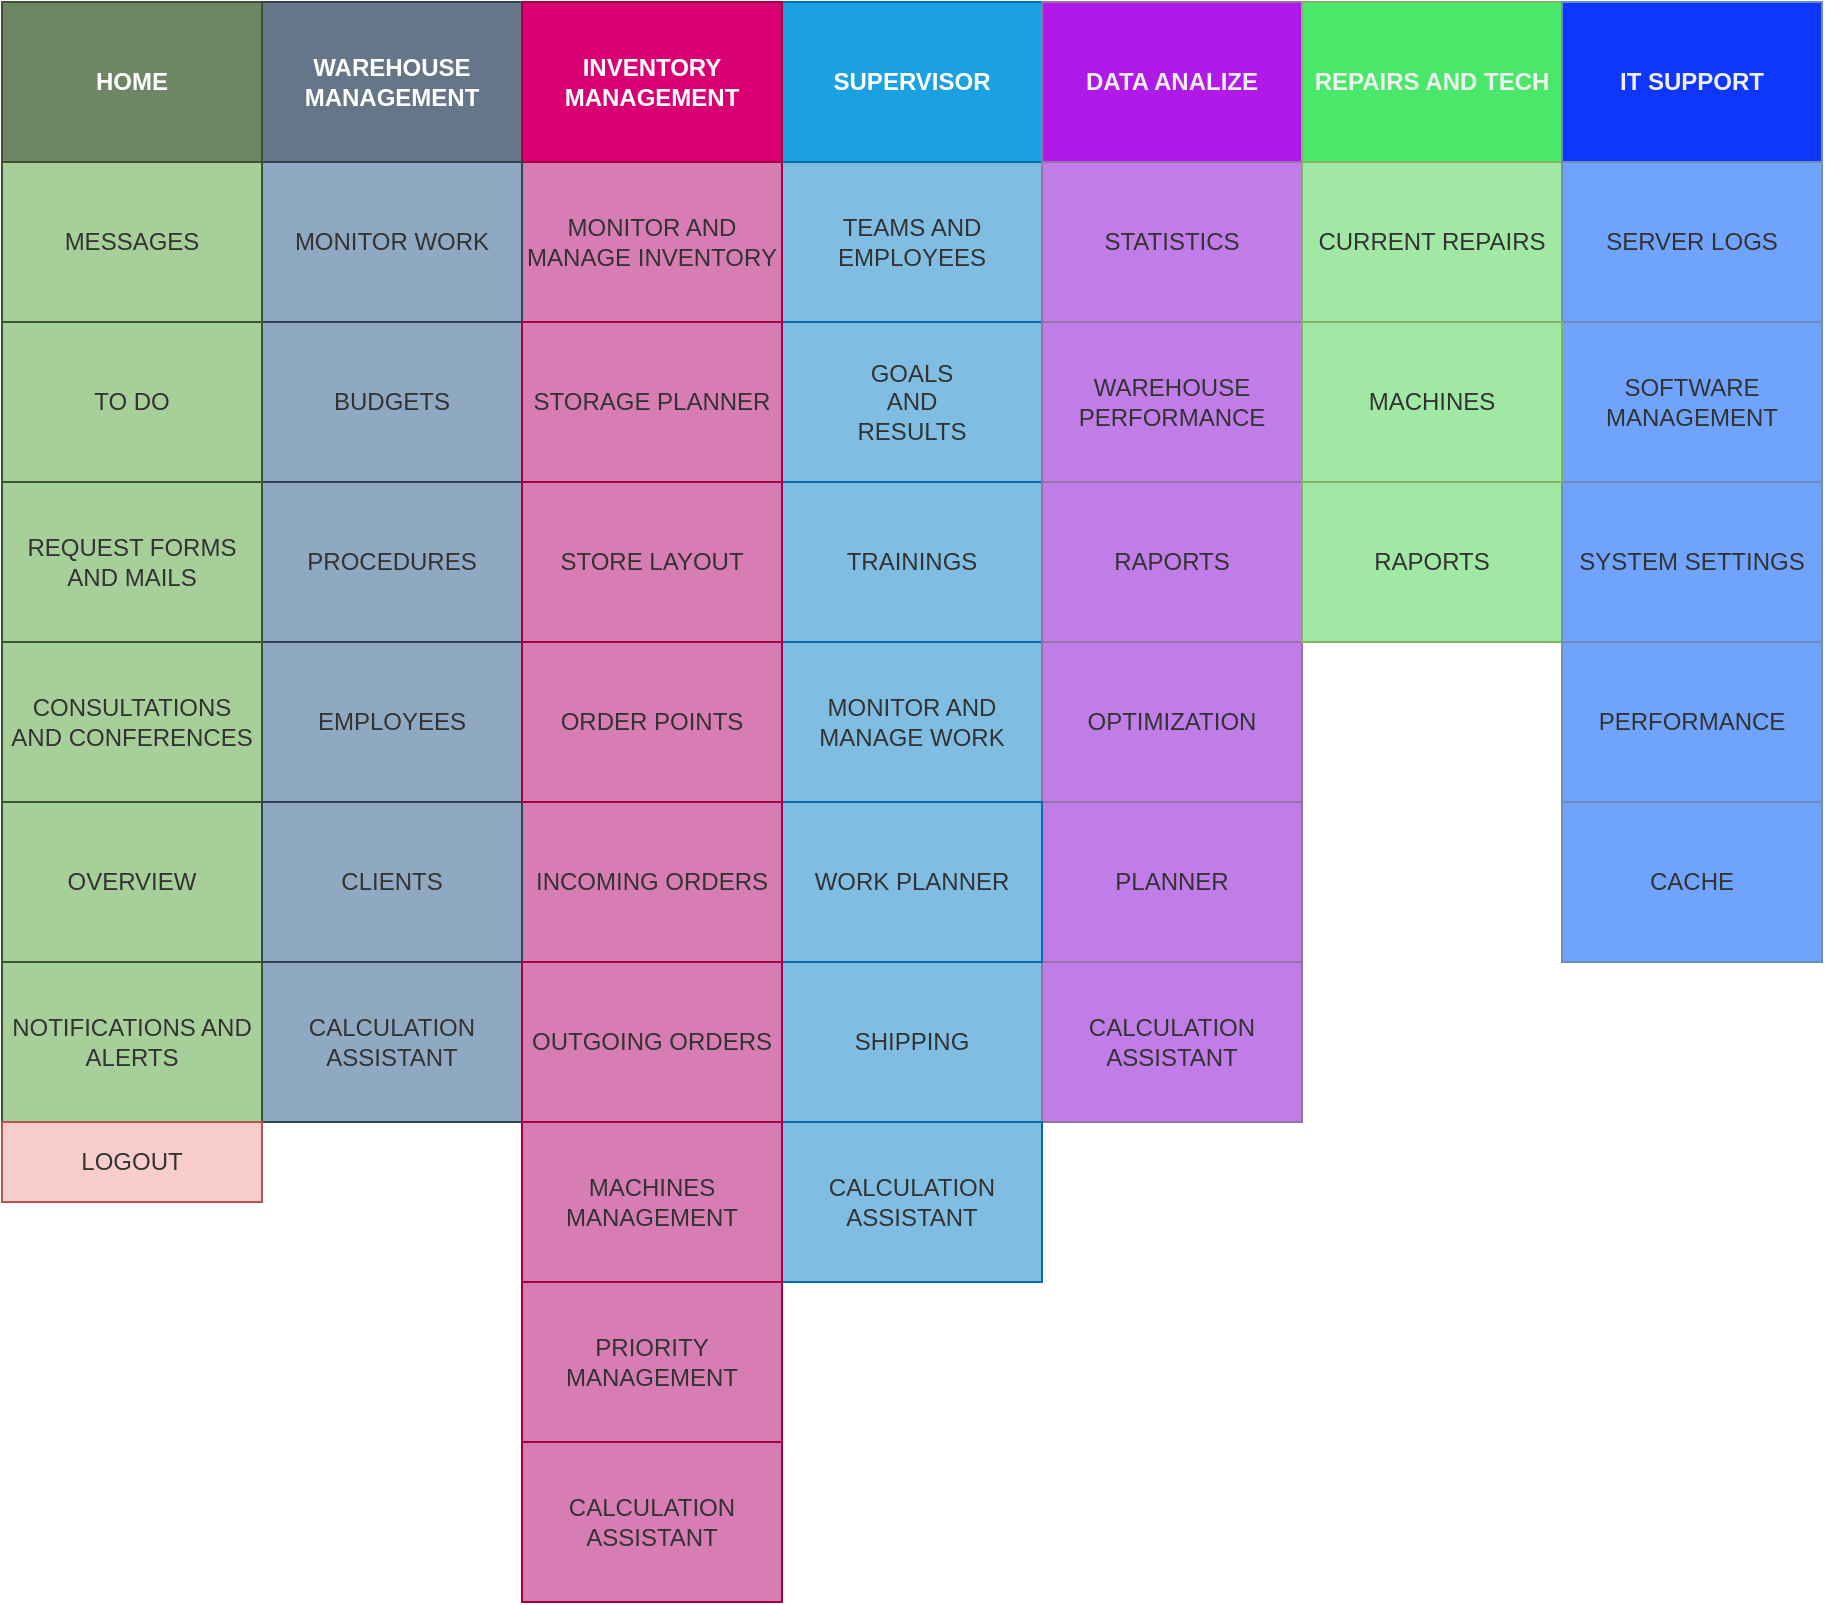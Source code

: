 <mxfile version="21.1.4" type="device">
  <diagram name="Strona-1" id="Z6dqmSQ4SwGNO2kAUOXz">
    <mxGraphModel dx="2415" dy="886" grid="1" gridSize="10" guides="1" tooltips="1" connect="1" arrows="1" fold="1" page="1" pageScale="1" pageWidth="827" pageHeight="1169" math="0" shadow="0">
      <root>
        <mxCell id="0" />
        <mxCell id="1" parent="0" />
        <mxCell id="xpy0een2M9rQcfn5cOEc-4" value="WAREHOUSE&lt;br&gt;MANAGEMENT" style="rounded=0;whiteSpace=wrap;html=1;fontStyle=1;fillColor=#647687;fontColor=#ffffff;strokeColor=#314354;" vertex="1" parent="1">
          <mxGeometry x="40" y="40" width="130" height="80" as="geometry" />
        </mxCell>
        <mxCell id="xpy0een2M9rQcfn5cOEc-5" value="SUPERVISOR" style="rounded=0;whiteSpace=wrap;html=1;fontStyle=1;fillColor=#1ba1e2;fontColor=#ffffff;strokeColor=#006EAF;" vertex="1" parent="1">
          <mxGeometry x="300" y="40" width="130" height="80" as="geometry" />
        </mxCell>
        <mxCell id="xpy0een2M9rQcfn5cOEc-6" value="TEAMS AND EMPLOYEES" style="rounded=0;whiteSpace=wrap;html=1;fillColor=#7FBEE2;fontColor=#333333;strokeColor=#006EAF;" vertex="1" parent="1">
          <mxGeometry x="300" y="120" width="130" height="80" as="geometry" />
        </mxCell>
        <mxCell id="xpy0een2M9rQcfn5cOEc-7" value="BUDGETS" style="rounded=0;whiteSpace=wrap;html=1;fontColor=#333333;fillColor=#90A9C2;strokeColor=#314354;" vertex="1" parent="1">
          <mxGeometry x="40" y="200" width="130" height="80" as="geometry" />
        </mxCell>
        <mxCell id="xpy0een2M9rQcfn5cOEc-8" value="INVENTORY MANAGEMENT" style="rounded=0;whiteSpace=wrap;html=1;fontStyle=1;fillColor=#d80073;fontColor=#ffffff;strokeColor=#A50040;" vertex="1" parent="1">
          <mxGeometry x="170" y="40" width="130" height="80" as="geometry" />
        </mxCell>
        <mxCell id="xpy0een2M9rQcfn5cOEc-9" value="&lt;div&gt;GOALS &lt;br&gt;&lt;/div&gt;&lt;div&gt;AND &lt;br&gt;&lt;/div&gt;&lt;div&gt;RESULTS&lt;/div&gt;" style="rounded=0;whiteSpace=wrap;html=1;fillColor=#7FBEE2;fontColor=#333333;strokeColor=#006EAF;" vertex="1" parent="1">
          <mxGeometry x="300" y="200" width="130" height="80" as="geometry" />
        </mxCell>
        <mxCell id="xpy0een2M9rQcfn5cOEc-10" value="TRAININGS" style="rounded=0;whiteSpace=wrap;html=1;fillColor=#7FBEE2;fontColor=#333333;strokeColor=#006EAF;" vertex="1" parent="1">
          <mxGeometry x="300" y="280" width="130" height="80" as="geometry" />
        </mxCell>
        <mxCell id="xpy0een2M9rQcfn5cOEc-11" value="MONITOR AND MANAGE WORK" style="rounded=0;whiteSpace=wrap;html=1;fillColor=#7FBEE2;fontColor=#333333;strokeColor=#006EAF;" vertex="1" parent="1">
          <mxGeometry x="300" y="360" width="130" height="80" as="geometry" />
        </mxCell>
        <mxCell id="xpy0een2M9rQcfn5cOEc-12" value="DATA ANALIZE" style="rounded=0;whiteSpace=wrap;html=1;fontStyle=1;fillColor=#B019E7;strokeColor=#9673a6;fontColor=#F0F0F0;" vertex="1" parent="1">
          <mxGeometry x="430" y="40" width="130" height="80" as="geometry" />
        </mxCell>
        <mxCell id="xpy0een2M9rQcfn5cOEc-13" value="PROCEDURES" style="rounded=0;whiteSpace=wrap;html=1;fontColor=#333333;fillColor=#90A9C2;strokeColor=#314354;" vertex="1" parent="1">
          <mxGeometry x="40" y="280" width="130" height="80" as="geometry" />
        </mxCell>
        <mxCell id="xpy0een2M9rQcfn5cOEc-14" value="EMPLOYEES" style="rounded=0;whiteSpace=wrap;html=1;fontColor=#333333;fillColor=#90A9C2;strokeColor=#314354;" vertex="1" parent="1">
          <mxGeometry x="40" y="360" width="130" height="80" as="geometry" />
        </mxCell>
        <mxCell id="xpy0een2M9rQcfn5cOEc-16" value="REQUEST FORMS AND MAILS" style="rounded=0;whiteSpace=wrap;html=1;fillColor=#A7CF99;strokeColor=#3A5431;fontColor=#333333;" vertex="1" parent="1">
          <mxGeometry x="-90" y="280" width="130" height="80" as="geometry" />
        </mxCell>
        <mxCell id="xpy0een2M9rQcfn5cOEc-17" value="MONITOR AND MANAGE INVENTORY" style="rounded=0;whiteSpace=wrap;html=1;fontColor=#333333;fillColor=#D87DB4;strokeColor=#A50040;" vertex="1" parent="1">
          <mxGeometry x="170" y="120" width="130" height="80" as="geometry" />
        </mxCell>
        <mxCell id="xpy0een2M9rQcfn5cOEc-20" value="STORE LAYOUT" style="rounded=0;whiteSpace=wrap;html=1;fontColor=#333333;fillColor=#D87DB4;strokeColor=#A50040;" vertex="1" parent="1">
          <mxGeometry x="170" y="280" width="130" height="80" as="geometry" />
        </mxCell>
        <mxCell id="xpy0een2M9rQcfn5cOEc-21" value="&lt;div&gt;CALCULATION&lt;/div&gt;&lt;div&gt;ASSISTANT&lt;br&gt;&lt;/div&gt;" style="rounded=0;whiteSpace=wrap;html=1;fontColor=#333333;fillColor=#90A9C2;strokeColor=#314354;" vertex="1" parent="1">
          <mxGeometry x="40" y="520" width="130" height="80" as="geometry" />
        </mxCell>
        <mxCell id="xpy0een2M9rQcfn5cOEc-22" value="MONITOR WORK" style="rounded=0;whiteSpace=wrap;html=1;fontColor=#333333;fillColor=#90A9C2;strokeColor=#314354;" vertex="1" parent="1">
          <mxGeometry x="40" y="120" width="130" height="80" as="geometry" />
        </mxCell>
        <mxCell id="xpy0een2M9rQcfn5cOEc-23" value="&lt;b&gt;HOME&lt;/b&gt;" style="rounded=0;whiteSpace=wrap;html=1;fillColor=#6d8764;strokeColor=#3A5431;fontColor=#ffffff;" vertex="1" parent="1">
          <mxGeometry x="-90" y="40" width="130" height="80" as="geometry" />
        </mxCell>
        <mxCell id="xpy0een2M9rQcfn5cOEc-24" value="NOTIFICATIONS AND ALERTS" style="rounded=0;whiteSpace=wrap;html=1;fillColor=#A7CF99;strokeColor=#3A5431;fontColor=#333333;" vertex="1" parent="1">
          <mxGeometry x="-90" y="520" width="130" height="80" as="geometry" />
        </mxCell>
        <mxCell id="xpy0een2M9rQcfn5cOEc-25" value="TO DO" style="rounded=0;whiteSpace=wrap;html=1;fillColor=#A7CF99;strokeColor=#3A5431;fontColor=#333333;" vertex="1" parent="1">
          <mxGeometry x="-90" y="200" width="130" height="80" as="geometry" />
        </mxCell>
        <mxCell id="xpy0een2M9rQcfn5cOEc-26" value="MESSAGES" style="rounded=0;whiteSpace=wrap;html=1;fillColor=#A7CF99;strokeColor=#3A5431;fontColor=#333333;" vertex="1" parent="1">
          <mxGeometry x="-90" y="120" width="130" height="80" as="geometry" />
        </mxCell>
        <mxCell id="xpy0een2M9rQcfn5cOEc-27" value="&lt;div&gt;CONSULTATIONS&lt;/div&gt;&lt;div&gt;AND CONFERENCES&lt;br&gt;&lt;/div&gt;" style="rounded=0;whiteSpace=wrap;html=1;fillColor=#A7CF99;strokeColor=#3A5431;fontColor=#333333;" vertex="1" parent="1">
          <mxGeometry x="-90" y="360" width="130" height="80" as="geometry" />
        </mxCell>
        <mxCell id="xpy0een2M9rQcfn5cOEc-28" value="OVERVIEW" style="rounded=0;whiteSpace=wrap;html=1;fillColor=#A7CF99;strokeColor=#3A5431;fontColor=#333333;" vertex="1" parent="1">
          <mxGeometry x="-90" y="440" width="130" height="80" as="geometry" />
        </mxCell>
        <mxCell id="xpy0een2M9rQcfn5cOEc-29" value="&lt;div&gt;STATISTICS&lt;br&gt;&lt;/div&gt;" style="rounded=0;whiteSpace=wrap;html=1;fillColor=#C07DE7;strokeColor=#9673a6;fontColor=#333333;" vertex="1" parent="1">
          <mxGeometry x="430" y="120" width="130" height="80" as="geometry" />
        </mxCell>
        <mxCell id="xpy0een2M9rQcfn5cOEc-30" value="&lt;div&gt;WAREHOUSE PERFORMANCE&lt;/div&gt;" style="rounded=0;whiteSpace=wrap;html=1;fillColor=#C07DE7;strokeColor=#9673a6;fontColor=#333333;" vertex="1" parent="1">
          <mxGeometry x="430" y="200" width="130" height="80" as="geometry" />
        </mxCell>
        <mxCell id="xpy0een2M9rQcfn5cOEc-31" value="RAPORTS" style="rounded=0;whiteSpace=wrap;html=1;fillColor=#C07DE7;strokeColor=#9673a6;fontColor=#333333;" vertex="1" parent="1">
          <mxGeometry x="430" y="280" width="130" height="80" as="geometry" />
        </mxCell>
        <mxCell id="xpy0een2M9rQcfn5cOEc-32" value="SHIPPING" style="rounded=0;whiteSpace=wrap;html=1;fillColor=#7FBEE2;fontColor=#333333;strokeColor=#006EAF;" vertex="1" parent="1">
          <mxGeometry x="300" y="520" width="130" height="80" as="geometry" />
        </mxCell>
        <mxCell id="xpy0een2M9rQcfn5cOEc-33" value="&lt;div&gt;CALCULATION&lt;/div&gt;&lt;div&gt;ASSISTANT&lt;br&gt;&lt;/div&gt;" style="rounded=0;whiteSpace=wrap;html=1;fillColor=#C07DE7;strokeColor=#9673a6;fontColor=#333333;" vertex="1" parent="1">
          <mxGeometry x="430" y="520" width="130" height="80" as="geometry" />
        </mxCell>
        <mxCell id="xpy0een2M9rQcfn5cOEc-34" value="OPTIMIZATION" style="rounded=0;whiteSpace=wrap;html=1;fillColor=#C07DE7;strokeColor=#9673a6;fontColor=#333333;" vertex="1" parent="1">
          <mxGeometry x="430" y="360" width="130" height="80" as="geometry" />
        </mxCell>
        <mxCell id="xpy0een2M9rQcfn5cOEc-35" value="PLANNER" style="rounded=0;whiteSpace=wrap;html=1;fillColor=#C07DE7;strokeColor=#9673a6;fontColor=#333333;" vertex="1" parent="1">
          <mxGeometry x="430" y="440" width="130" height="80" as="geometry" />
        </mxCell>
        <mxCell id="xpy0een2M9rQcfn5cOEc-36" value="WORK PLANNER" style="rounded=0;whiteSpace=wrap;html=1;fillColor=#7FBEE2;fontColor=#333333;strokeColor=#006EAF;" vertex="1" parent="1">
          <mxGeometry x="300" y="440" width="130" height="80" as="geometry" />
        </mxCell>
        <mxCell id="xpy0een2M9rQcfn5cOEc-37" value="INCOMING ORDERS" style="rounded=0;whiteSpace=wrap;html=1;fontColor=#333333;fillColor=#D87DB4;strokeColor=#A50040;" vertex="1" parent="1">
          <mxGeometry x="170" y="440" width="130" height="80" as="geometry" />
        </mxCell>
        <mxCell id="xpy0een2M9rQcfn5cOEc-38" value="CLIENTS" style="rounded=0;whiteSpace=wrap;html=1;fontColor=#333333;fillColor=#90A9C2;strokeColor=#314354;" vertex="1" parent="1">
          <mxGeometry x="40" y="440" width="130" height="80" as="geometry" />
        </mxCell>
        <mxCell id="xpy0een2M9rQcfn5cOEc-39" value="OUTGOING ORDERS" style="rounded=0;whiteSpace=wrap;html=1;fontColor=#333333;fillColor=#D87DB4;strokeColor=#A50040;" vertex="1" parent="1">
          <mxGeometry x="170" y="520" width="130" height="80" as="geometry" />
        </mxCell>
        <mxCell id="xpy0een2M9rQcfn5cOEc-40" value="&lt;div&gt;CALCULATION&lt;/div&gt;&lt;div&gt;ASSISTANT&lt;br&gt;&lt;/div&gt;" style="rounded=0;whiteSpace=wrap;html=1;fontColor=#333333;fillColor=#D87DB4;strokeColor=#A50040;" vertex="1" parent="1">
          <mxGeometry x="170" y="760" width="130" height="80" as="geometry" />
        </mxCell>
        <mxCell id="xpy0een2M9rQcfn5cOEc-41" value="ORDER POINTS" style="rounded=0;whiteSpace=wrap;html=1;fontColor=#333333;fillColor=#D87DB4;strokeColor=#A50040;" vertex="1" parent="1">
          <mxGeometry x="170" y="360" width="130" height="80" as="geometry" />
        </mxCell>
        <mxCell id="xpy0een2M9rQcfn5cOEc-42" value="REPAIRS AND TECH" style="rounded=0;whiteSpace=wrap;html=1;fontStyle=1;fillColor=#4AE86A;strokeColor=#82b366;fontColor=#F0F0F0;" vertex="1" parent="1">
          <mxGeometry x="560" y="40" width="130" height="80" as="geometry" />
        </mxCell>
        <mxCell id="xpy0een2M9rQcfn5cOEc-43" value="CURRENT REPAIRS" style="rounded=0;whiteSpace=wrap;html=1;fillColor=#A2E8A5;strokeColor=#82b366;fontColor=#333333;" vertex="1" parent="1">
          <mxGeometry x="560" y="120" width="130" height="80" as="geometry" />
        </mxCell>
        <mxCell id="xpy0een2M9rQcfn5cOEc-44" value="STORAGE PLANNER" style="rounded=0;whiteSpace=wrap;html=1;fontColor=#333333;fillColor=#D87DB4;strokeColor=#A50040;" vertex="1" parent="1">
          <mxGeometry x="170" y="200" width="130" height="80" as="geometry" />
        </mxCell>
        <mxCell id="xpy0een2M9rQcfn5cOEc-45" value="RAPORTS" style="rounded=0;whiteSpace=wrap;html=1;fillColor=#A2E8A5;strokeColor=#82b366;fontColor=#333333;" vertex="1" parent="1">
          <mxGeometry x="560" y="280" width="130" height="80" as="geometry" />
        </mxCell>
        <mxCell id="xpy0een2M9rQcfn5cOEc-46" value="LOGOUT" style="rounded=0;whiteSpace=wrap;html=1;fillColor=#f8cecc;strokeColor=#b85450;fontColor=#333333;" vertex="1" parent="1">
          <mxGeometry x="-90" y="600" width="130" height="40" as="geometry" />
        </mxCell>
        <mxCell id="xpy0een2M9rQcfn5cOEc-48" value="IT SUPPORT" style="rounded=0;whiteSpace=wrap;html=1;fontStyle=1;fillColor=#0F37FC;strokeColor=#6c8ebf;fontColor=#F0F0F0;" vertex="1" parent="1">
          <mxGeometry x="690" y="40" width="130" height="80" as="geometry" />
        </mxCell>
        <mxCell id="xpy0een2M9rQcfn5cOEc-49" value="SERVER LOGS" style="rounded=0;whiteSpace=wrap;html=1;fillColor=#6FA3FC;strokeColor=#6c8ebf;fontColor=#333333;" vertex="1" parent="1">
          <mxGeometry x="690" y="120" width="130" height="80" as="geometry" />
        </mxCell>
        <mxCell id="xpy0een2M9rQcfn5cOEc-50" value="SOFTWARE MANAGEMENT" style="rounded=0;whiteSpace=wrap;html=1;fillColor=#6FA3FC;strokeColor=#6c8ebf;fontColor=#333333;" vertex="1" parent="1">
          <mxGeometry x="690" y="200" width="130" height="80" as="geometry" />
        </mxCell>
        <mxCell id="xpy0een2M9rQcfn5cOEc-52" value="SYSTEM SETTINGS" style="rounded=0;whiteSpace=wrap;html=1;fillColor=#6FA3FC;strokeColor=#6c8ebf;fontColor=#333333;" vertex="1" parent="1">
          <mxGeometry x="690" y="280" width="130" height="80" as="geometry" />
        </mxCell>
        <mxCell id="xpy0een2M9rQcfn5cOEc-53" value="PERFORMANCE" style="rounded=0;whiteSpace=wrap;html=1;fillColor=#6FA3FC;strokeColor=#6c8ebf;fontColor=#333333;" vertex="1" parent="1">
          <mxGeometry x="690" y="360" width="130" height="80" as="geometry" />
        </mxCell>
        <mxCell id="xpy0een2M9rQcfn5cOEc-54" value="CACHE" style="rounded=0;whiteSpace=wrap;html=1;fillColor=#6FA3FC;strokeColor=#6c8ebf;fontColor=#333333;" vertex="1" parent="1">
          <mxGeometry x="690" y="440" width="130" height="80" as="geometry" />
        </mxCell>
        <mxCell id="xpy0een2M9rQcfn5cOEc-57" value="&lt;div&gt;CALCULATION&lt;/div&gt;&lt;div&gt;ASSISTANT&lt;br&gt;&lt;/div&gt;" style="rounded=0;whiteSpace=wrap;html=1;fillColor=#7FBEE2;fontColor=#333333;strokeColor=#006EAF;" vertex="1" parent="1">
          <mxGeometry x="300" y="600" width="130" height="80" as="geometry" />
        </mxCell>
        <mxCell id="xpy0een2M9rQcfn5cOEc-60" value="MACHINES" style="rounded=0;whiteSpace=wrap;html=1;fillColor=#A2E8A5;strokeColor=#82b366;fontColor=#333333;" vertex="1" parent="1">
          <mxGeometry x="560" y="200" width="130" height="80" as="geometry" />
        </mxCell>
        <mxCell id="xpy0een2M9rQcfn5cOEc-61" value="MACHINES MANAGEMENT" style="rounded=0;whiteSpace=wrap;html=1;fontColor=#333333;fillColor=#D87DB4;strokeColor=#A50040;" vertex="1" parent="1">
          <mxGeometry x="170" y="600" width="130" height="80" as="geometry" />
        </mxCell>
        <mxCell id="xpy0een2M9rQcfn5cOEc-63" value="PRIORITY MANAGEMENT" style="rounded=0;whiteSpace=wrap;html=1;fontColor=#333333;fillColor=#D87DB4;strokeColor=#A50040;" vertex="1" parent="1">
          <mxGeometry x="170" y="680" width="130" height="80" as="geometry" />
        </mxCell>
      </root>
    </mxGraphModel>
  </diagram>
</mxfile>
